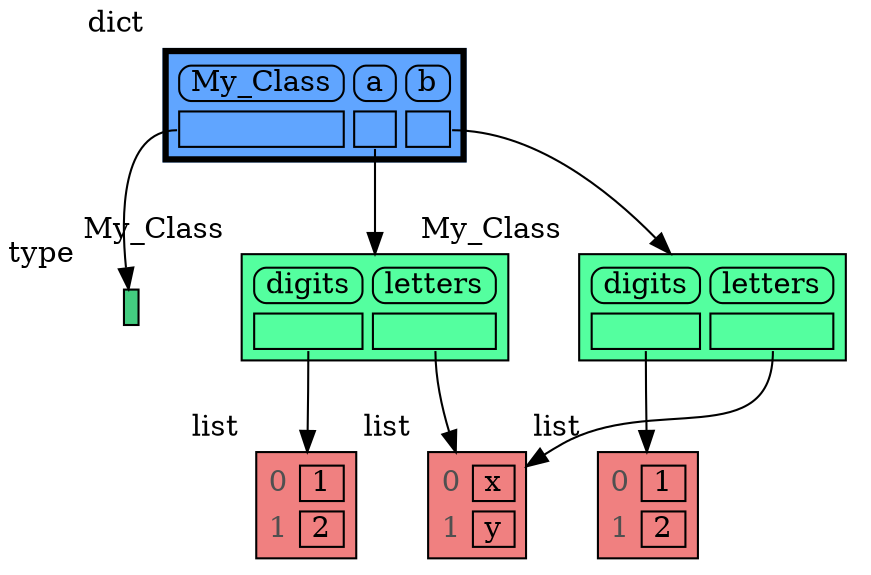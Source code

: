 digraph memory_graph {
	node [shape=plaintext]
	node656440160 [label=<
<TABLE BORDER="1" CELLBORDER="1" CELLSPACING="0" CELLPADDING="0" BGCOLOR="seagreen3" PORT="table">
    <TR><TD BORDER="0"> </TD></TR>
</TABLE>
> xlabel=type]
	node134257131049536 [label=<
<TABLE BORDER="1" CELLBORDER="1" CELLSPACING="5" CELLPADDING="0" BGCOLOR="lightcoral" PORT="table">
    <TR><TD BORDER="0"><font color="#505050">0</font></TD><TD BORDER="1"> 1 </TD></TR>
    <TR><TD BORDER="0"><font color="#505050">1</font></TD><TD BORDER="1"> 2 </TD></TR>
</TABLE>
> xlabel=list]
	node134257131047744 [label=<
<TABLE BORDER="1" CELLBORDER="1" CELLSPACING="5" CELLPADDING="0" BGCOLOR="lightcoral" PORT="table">
    <TR><TD BORDER="0"><font color="#505050">0</font></TD><TD BORDER="1"> x </TD></TR>
    <TR><TD BORDER="0"><font color="#505050">1</font></TD><TD BORDER="1"> y </TD></TR>
</TABLE>
> xlabel=list]
	node134257131386976 [label=<
<TABLE BORDER="1" CELLBORDER="1" CELLSPACING="5" CELLPADDING="0" BGCOLOR="seagreen1" PORT="table">
    <TR><TD BORDER="1" STYLE="ROUNDED"> digits </TD><TD BORDER="1" STYLE="ROUNDED"> letters </TD></TR>
    <TR><TD BORDER="1" PORT="ref0"> </TD><TD BORDER="1" PORT="ref1"> </TD></TR>
</TABLE>
> xlabel=My_Class]
	node134257131386976:ref0 -> node134257131049536:table [style=solid]
	node134257131386976:ref1 -> node134257131047744:table [style=solid]
	node134257129323840 [label=<
<TABLE BORDER="1" CELLBORDER="1" CELLSPACING="5" CELLPADDING="0" BGCOLOR="lightcoral" PORT="table">
    <TR><TD BORDER="0"><font color="#505050">0</font></TD><TD BORDER="1"> 1 </TD></TR>
    <TR><TD BORDER="0"><font color="#505050">1</font></TD><TD BORDER="1"> 2 </TD></TR>
</TABLE>
> xlabel=list]
	node134257129508688 [label=<
<TABLE BORDER="1" CELLBORDER="1" CELLSPACING="5" CELLPADDING="0" BGCOLOR="seagreen1" PORT="table">
    <TR><TD BORDER="1" STYLE="ROUNDED"> digits </TD><TD BORDER="1" STYLE="ROUNDED"> letters </TD></TR>
    <TR><TD BORDER="1" PORT="ref0"> </TD><TD BORDER="1" PORT="ref1"> </TD></TR>
</TABLE>
> xlabel=My_Class]
	node134257129508688:ref0 -> node134257129323840:table [style=solid]
	node134257129508688:ref1 -> node134257131047744:table [style=solid]
	node134257131364160 [label=<
<TABLE BORDER="3" CELLBORDER="1" CELLSPACING="5" CELLPADDING="0" BGCOLOR="#60a5ff" PORT="table">
    <TR><TD BORDER="1" STYLE="ROUNDED"> My_Class </TD><TD BORDER="1" STYLE="ROUNDED"> a </TD><TD BORDER="1" STYLE="ROUNDED"> b </TD></TR>
    <TR><TD BORDER="1" PORT="ref0"> </TD><TD BORDER="1" PORT="ref1"> </TD><TD BORDER="1" PORT="ref2"> </TD></TR>
</TABLE>
> xlabel=dict]
	node134257131364160:ref0 -> node656440160:table [style=solid]
	node134257131364160:ref1 -> node134257131386976:table [style=solid]
	node134257131364160:ref2 -> node134257129508688:table [style=solid]
subgraph { rank=same; node656440160 -> node134257131386976 -> node134257129508688[weight=10, style=invis]; }
subgraph { rank=same; node134257131049536 -> node134257131047744 -> node134257129323840[weight=10, style=invis]; }
}
